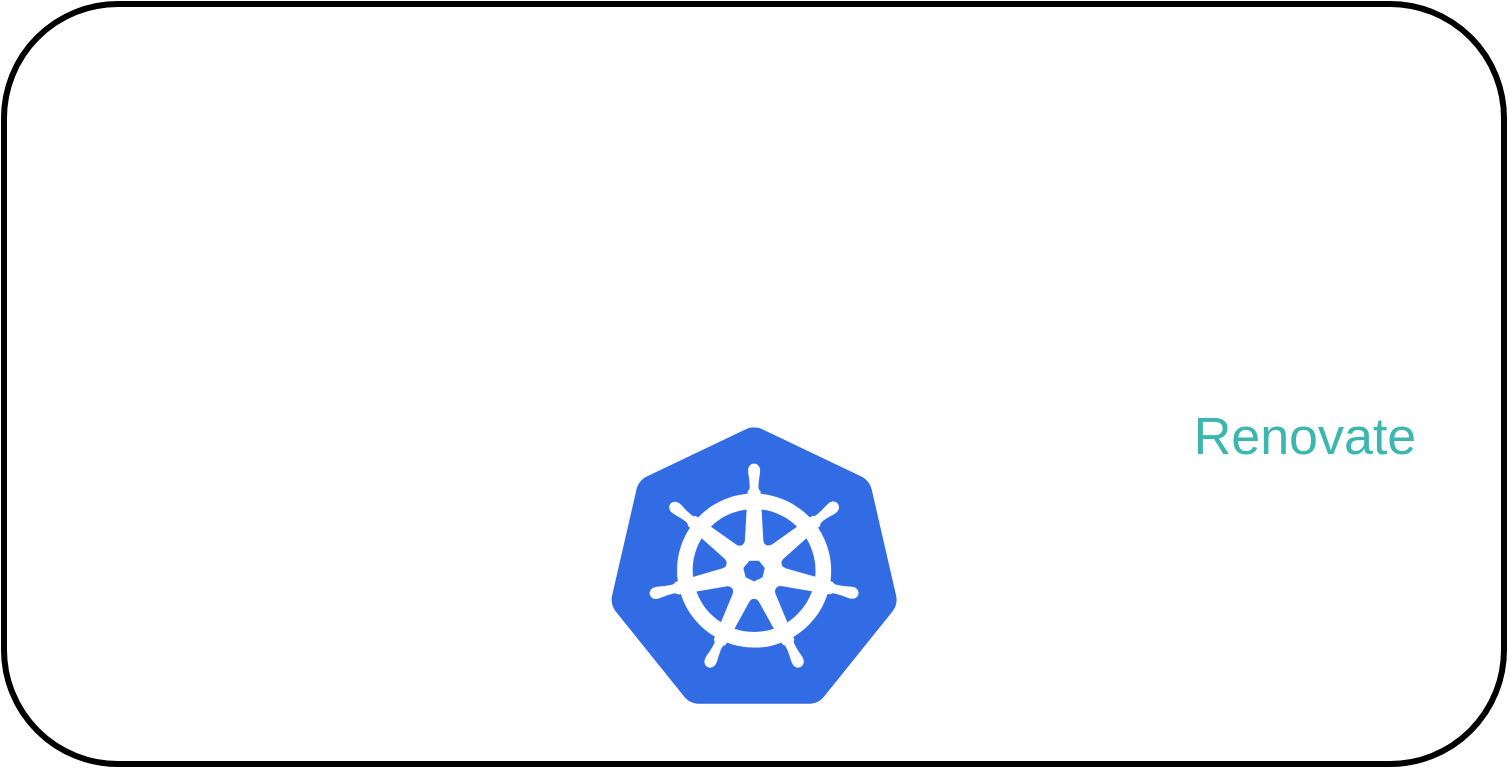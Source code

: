 <mxfile version="20.2.3" type="github">
  <diagram id="yIXNzJLWd6l4h0xg6FKV" name="Page-1">
    <mxGraphModel dx="1738" dy="620" grid="1" gridSize="10" guides="1" tooltips="1" connect="1" arrows="1" fold="1" page="1" pageScale="1" pageWidth="850" pageHeight="1100" math="0" shadow="0">
      <root>
        <mxCell id="0" />
        <mxCell id="1" parent="0" />
        <mxCell id="6cV-D4H_48-fDjoktTVr-1" value="" style="rounded=1;whiteSpace=wrap;html=1;fontSize=26;fontColor=#3BB7B0;labelBorderColor=none;spacing=2;strokeWidth=3;" vertex="1" parent="1">
          <mxGeometry x="-800" y="40" width="750" height="380" as="geometry" />
        </mxCell>
        <mxCell id="6cV-D4H_48-fDjoktTVr-2" value="" style="sketch=0;aspect=fixed;html=1;points=[];align=center;image;fontSize=12;image=img/lib/mscae/Kubernetes.svg;" vertex="1" parent="1">
          <mxGeometry x="-497" y="251.62" width="144.15" height="138.38" as="geometry" />
        </mxCell>
        <mxCell id="6cV-D4H_48-fDjoktTVr-3" value="" style="shape=image;verticalLabelPosition=bottom;labelBackgroundColor=default;verticalAlign=top;aspect=fixed;imageAspect=0;image=https://helm.sh/img/helm.svg;" vertex="1" parent="1">
          <mxGeometry x="-300" y="147.69" width="86.61" height="100" as="geometry" />
        </mxCell>
        <mxCell id="6cV-D4H_48-fDjoktTVr-4" value="" style="shape=image;verticalLabelPosition=bottom;labelBackgroundColor=default;verticalAlign=top;aspect=fixed;imageAspect=0;image=https://cncf-branding.netlify.app/img/projects/flux/horizontal/color/flux-horizontal-color.png;" vertex="1" parent="1">
          <mxGeometry x="-370.0" y="72.3" width="130" height="67" as="geometry" />
        </mxCell>
        <mxCell id="6cV-D4H_48-fDjoktTVr-5" value="" style="shape=image;verticalLabelPosition=bottom;labelBackgroundColor=default;verticalAlign=top;aspect=fixed;imageAspect=0;image=https://www.jetstack.io/blog/cert-manager-1.5/cert-manager-logo.png;" vertex="1" parent="1">
          <mxGeometry x="-570" y="163.92" width="90.84" height="87.7" as="geometry" />
        </mxCell>
        <mxCell id="6cV-D4H_48-fDjoktTVr-6" value="" style="shape=image;verticalLabelPosition=bottom;labelBackgroundColor=default;verticalAlign=top;aspect=fixed;imageAspect=0;image=https://raw.githubusercontent.com/docker-library/docs/a6cc2c5f4bc6658168f2a0abbb0307acaefff80e/traefik/logo.png;" vertex="1" parent="1">
          <mxGeometry x="-700" y="80" width="130" height="130" as="geometry" />
        </mxCell>
        <mxCell id="6cV-D4H_48-fDjoktTVr-7" value="" style="shape=image;verticalLabelPosition=bottom;labelBackgroundColor=default;verticalAlign=top;aspect=fixed;imageAspect=0;image=https://rancher.com/assets/img/brand-guidelines/assets/logos/png/color/rancher-logo-stacked-color.png;" vertex="1" parent="1">
          <mxGeometry x="-460" y="163.57" width="140" height="71.62" as="geometry" />
        </mxCell>
        <mxCell id="6cV-D4H_48-fDjoktTVr-8" value="" style="shape=image;verticalLabelPosition=bottom;labelBackgroundColor=default;verticalAlign=top;aspect=fixed;imageAspect=0;image=https://more.suse.com/rs/937-DCH-261/images/Harvester_logo_stacked.png;" vertex="1" parent="1">
          <mxGeometry x="-550" y="72.3" width="160" height="75.39" as="geometry" />
        </mxCell>
        <mxCell id="6cV-D4H_48-fDjoktTVr-9" value="" style="group" vertex="1" connectable="0" parent="1">
          <mxGeometry x="-220" y="160" width="140" height="120" as="geometry" />
        </mxCell>
        <mxCell id="6cV-D4H_48-fDjoktTVr-10" value="" style="shape=image;verticalLabelPosition=bottom;labelBackgroundColor=default;verticalAlign=top;aspect=fixed;imageAspect=0;image=https://docs.renovatebot.com/assets/images/logo.png;" vertex="1" parent="6cV-D4H_48-fDjoktTVr-9">
          <mxGeometry x="30" width="80" height="80" as="geometry" />
        </mxCell>
        <mxCell id="6cV-D4H_48-fDjoktTVr-11" value="&lt;font style=&quot;font-size: 26px;&quot;&gt;Renovate&lt;/font&gt;" style="text;html=1;align=center;verticalAlign=middle;resizable=0;points=[];autosize=1;strokeColor=none;fillColor=none;fontColor=#3BB7B0;fontSize=28;" vertex="1" parent="6cV-D4H_48-fDjoktTVr-9">
          <mxGeometry x="5" y="70" width="130" height="50" as="geometry" />
        </mxCell>
        <mxCell id="6cV-D4H_48-fDjoktTVr-12" value="" style="shape=image;verticalLabelPosition=bottom;labelBackgroundColor=default;verticalAlign=top;aspect=fixed;imageAspect=0;image=https://longhorn.io/img/logos/longhorn-horizontal-color.png;" vertex="1" parent="1">
          <mxGeometry x="-750" y="220" width="170" height="35.31" as="geometry" />
        </mxCell>
        <mxCell id="6cV-D4H_48-fDjoktTVr-13" value="" style="shape=image;verticalLabelPosition=bottom;labelBackgroundColor=default;verticalAlign=top;aspect=fixed;imageAspect=0;image=http://blog.inkubate.io/content/images/2018/04/metallb-logo-5.png;" vertex="1" parent="1">
          <mxGeometry x="-710" y="235.19" width="210" height="109.85" as="geometry" />
        </mxCell>
        <mxCell id="6cV-D4H_48-fDjoktTVr-14" value="" style="shape=image;verticalLabelPosition=bottom;labelBackgroundColor=default;verticalAlign=top;aspect=fixed;imageAspect=0;image=https://www.derdack.com/wp-content/uploads/sites/2/2021/09/prometheus-logo-3.png;" vertex="1" parent="1">
          <mxGeometry x="-340" y="290.0" width="230" height="120.31" as="geometry" />
        </mxCell>
        <mxCell id="6cV-D4H_48-fDjoktTVr-15" value="" style="shape=image;verticalLabelPosition=bottom;labelBackgroundColor=default;verticalAlign=top;aspect=fixed;imageAspect=0;image=https://www.freelogovectors.net/svg02/grafana_logo.svg;" vertex="1" parent="1">
          <mxGeometry x="-320" y="262.81" width="225.35" height="54.61" as="geometry" />
        </mxCell>
        <mxCell id="6cV-D4H_48-fDjoktTVr-16" value="" style="shape=image;verticalLabelPosition=bottom;labelBackgroundColor=default;verticalAlign=top;aspect=fixed;imageAspect=0;image=https://www.authelia.com/authelia.png;" vertex="1" parent="1">
          <mxGeometry x="-740" y="290" width="240" height="120" as="geometry" />
        </mxCell>
      </root>
    </mxGraphModel>
  </diagram>
</mxfile>

